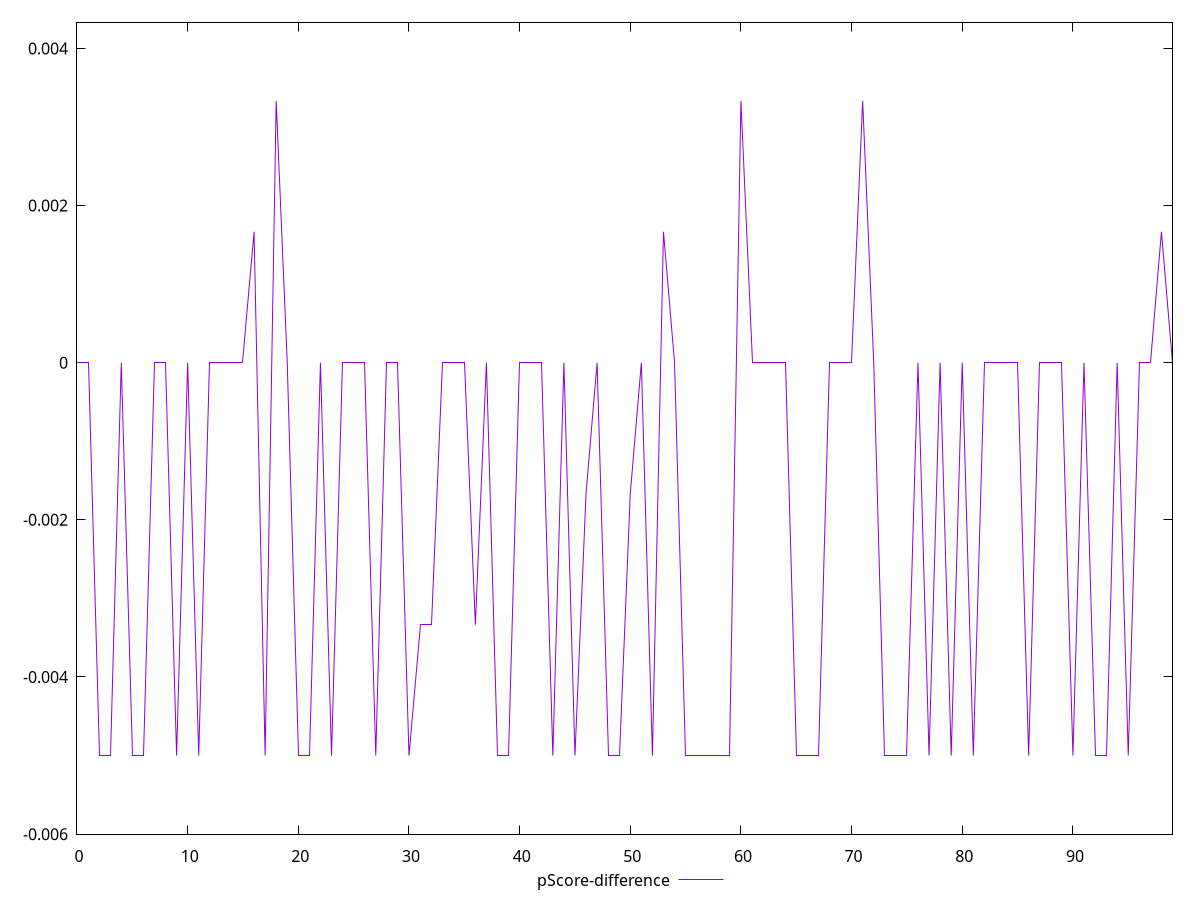 reset

$pScoreDifference <<EOF
0 0
1 0
2 -0.0050000000000000044
3 -0.0050000000000000044
4 0
5 -0.0050000000000000044
6 -0.0050000000000000044
7 0
8 0
9 -0.0050000000000000044
10 0
11 -0.0050000000000000044
12 0
13 0
14 0
15 0
16 0.0016666666666667052
17 -0.0050000000000000044
18 0.0033333333333332993
19 0
20 -0.0050000000000000044
21 -0.0050000000000000044
22 0
23 -0.0050000000000000044
24 0
25 0
26 0
27 -0.0050000000000000044
28 0
29 0
30 -0.0050000000000000044
31 -0.0033333333333332993
32 -0.0033333333333332993
33 0
34 0
35 0
36 -0.0033333333333332993
37 0
38 -0.0050000000000000044
39 -0.0050000000000000044
40 0
41 0
42 0
43 -0.0050000000000000044
44 0
45 -0.0050000000000000044
46 -0.0016666666666665941
47 0
48 -0.0050000000000000044
49 -0.0050000000000000044
50 -0.0016666666666667052
51 0
52 -0.0050000000000000044
53 0.0016666666666665941
54 0
55 -0.0050000000000000044
56 -0.0050000000000000044
57 -0.0050000000000000044
58 -0.0050000000000000044
59 -0.0050000000000000044
60 0.0033333333333332993
61 0
62 0
63 0
64 0
65 -0.0050000000000000044
66 -0.0050000000000000044
67 -0.0050000000000000044
68 0
69 0
70 0
71 0.0033333333333332993
72 0
73 -0.0050000000000000044
74 -0.0050000000000000044
75 -0.0050000000000000044
76 0
77 -0.0050000000000000044
78 0
79 -0.0050000000000000044
80 0
81 -0.0050000000000000044
82 0
83 0
84 0
85 0
86 -0.0050000000000000044
87 0
88 0
89 0
90 -0.0050000000000000044
91 0
92 -0.0050000000000000044
93 -0.0050000000000000044
94 0
95 -0.0050000000000000044
96 0
97 0
98 0.0016666666666667052
99 0
EOF

set key outside below
set xrange [0:99]
set yrange [-0.0060000000000000045:0.004333333333333299]
set trange [-0.0060000000000000045:0.004333333333333299]
set terminal svg size 640, 500 enhanced background rgb 'white'
set output "report_00013_2021-02-09T12-04-24.940Z/unminified-css/samples/pages/pScore-difference/values.svg"

plot $pScoreDifference title "pScore-difference" with line

reset
